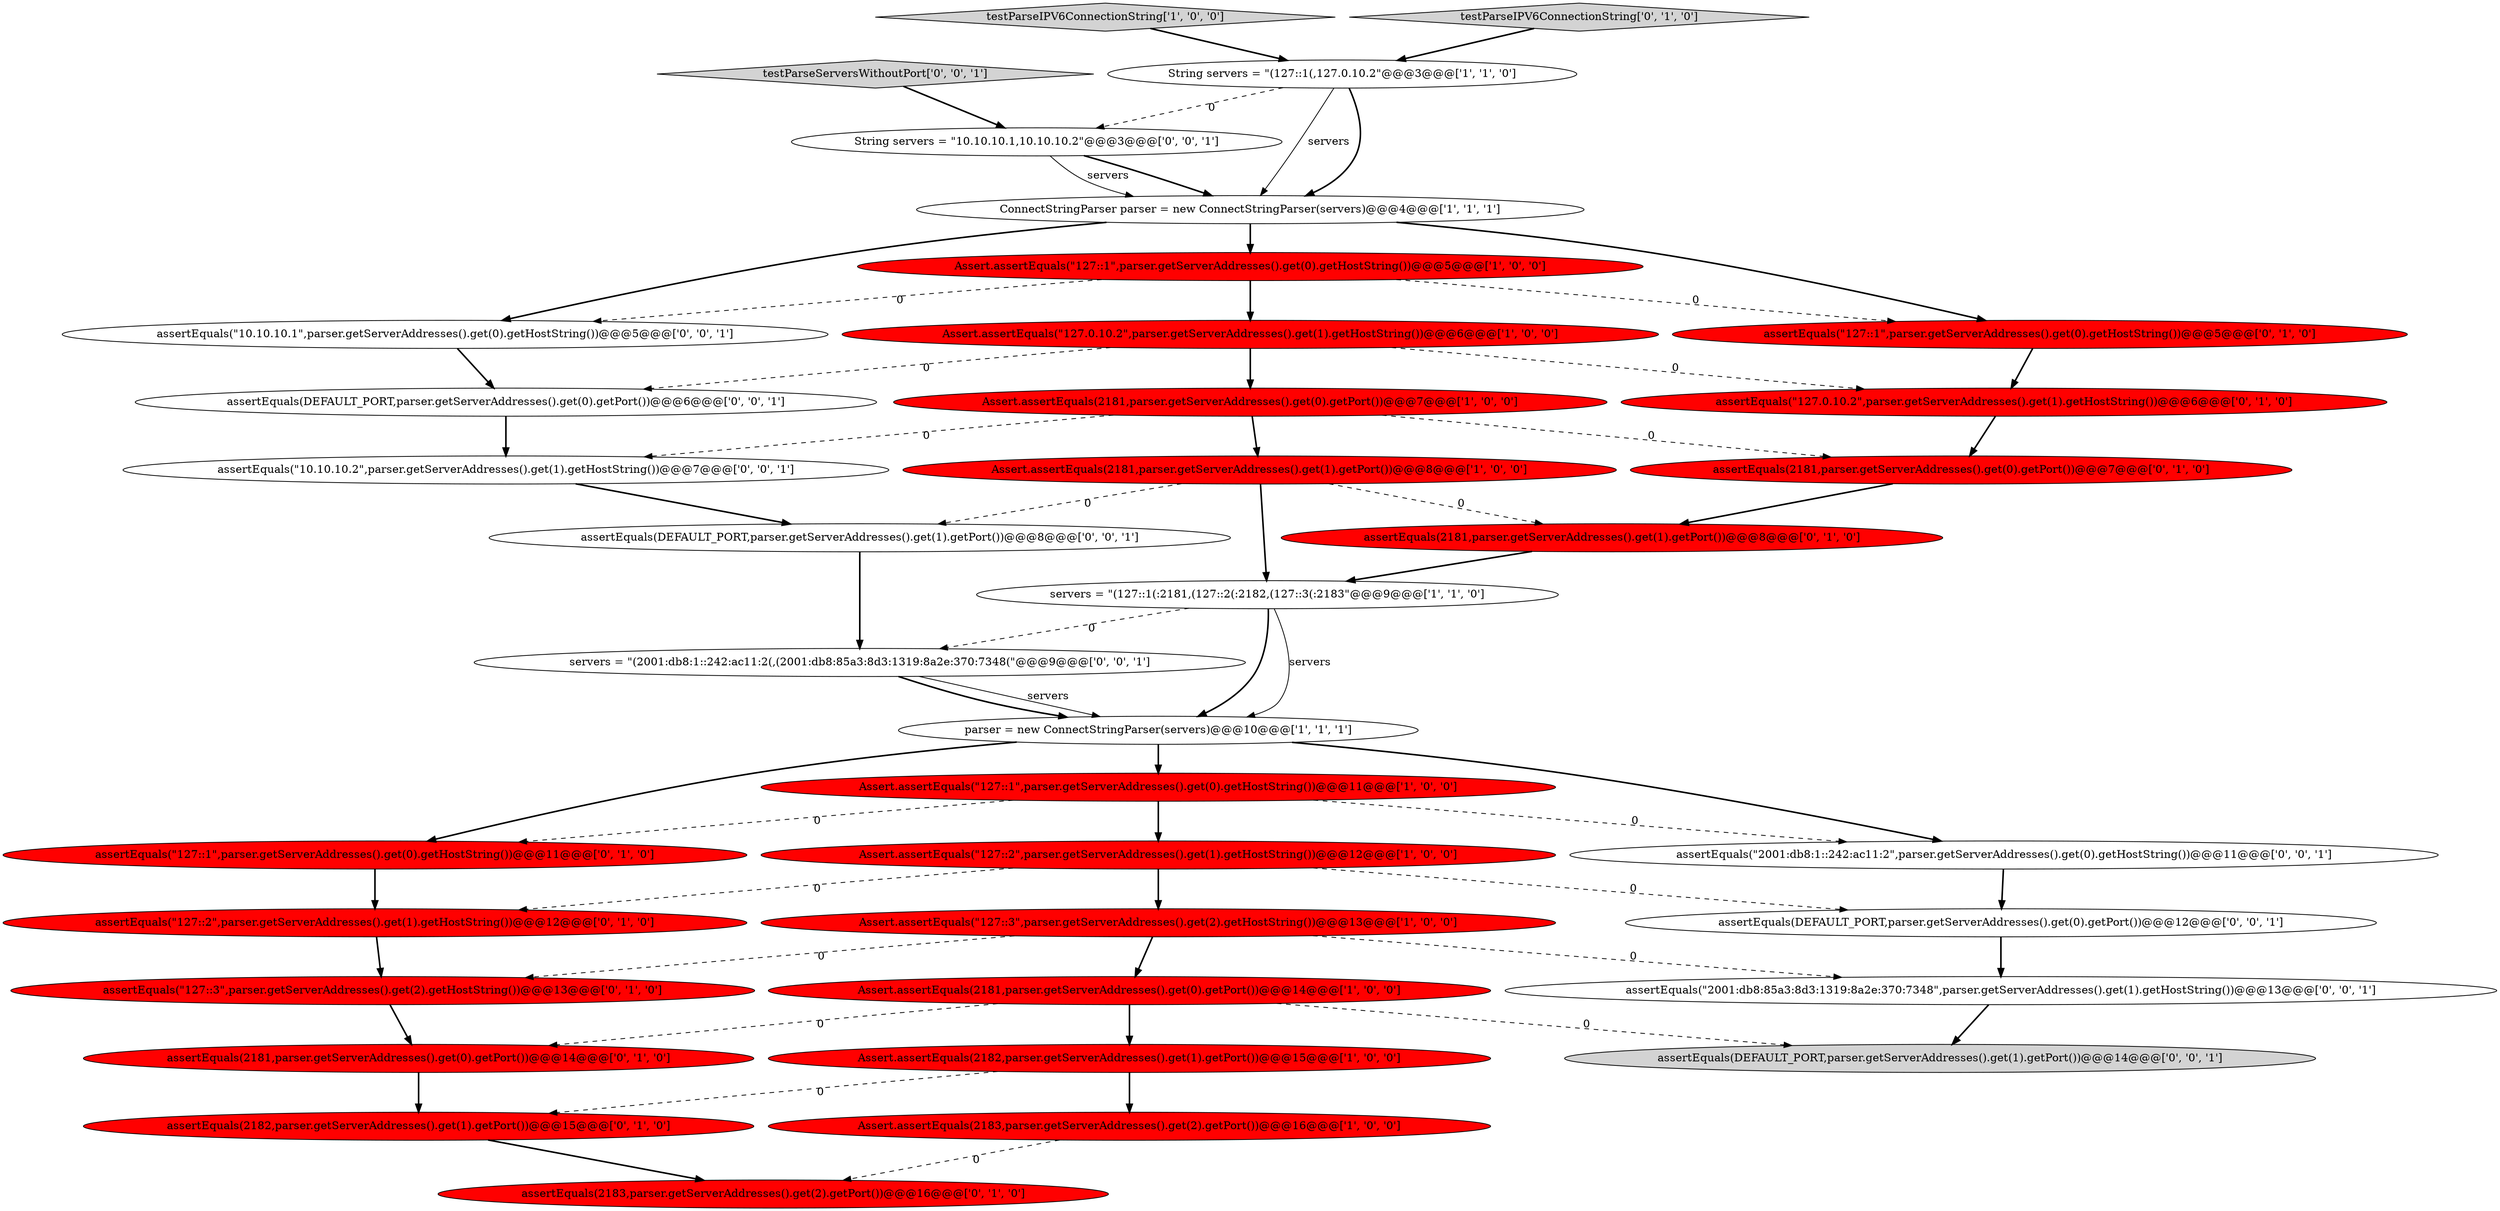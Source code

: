 digraph {
20 [style = filled, label = "assertEquals(2181,parser.getServerAddresses().get(0).getPort())@@@14@@@['0', '1', '0']", fillcolor = red, shape = ellipse image = "AAA1AAABBB2BBB"];
9 [style = filled, label = "Assert.assertEquals(2181,parser.getServerAddresses().get(0).getPort())@@@7@@@['1', '0', '0']", fillcolor = red, shape = ellipse image = "AAA1AAABBB1BBB"];
10 [style = filled, label = "parser = new ConnectStringParser(servers)@@@10@@@['1', '1', '1']", fillcolor = white, shape = ellipse image = "AAA0AAABBB1BBB"];
30 [style = filled, label = "assertEquals(\"2001:db8:1::242:ac11:2\",parser.getServerAddresses().get(0).getHostString())@@@11@@@['0', '0', '1']", fillcolor = white, shape = ellipse image = "AAA0AAABBB3BBB"];
13 [style = filled, label = "Assert.assertEquals(2183,parser.getServerAddresses().get(2).getPort())@@@16@@@['1', '0', '0']", fillcolor = red, shape = ellipse image = "AAA1AAABBB1BBB"];
8 [style = filled, label = "Assert.assertEquals(\"127::1\",parser.getServerAddresses().get(0).getHostString())@@@11@@@['1', '0', '0']", fillcolor = red, shape = ellipse image = "AAA1AAABBB1BBB"];
16 [style = filled, label = "assertEquals(\"127::1\",parser.getServerAddresses().get(0).getHostString())@@@11@@@['0', '1', '0']", fillcolor = red, shape = ellipse image = "AAA1AAABBB2BBB"];
22 [style = filled, label = "assertEquals(2183,parser.getServerAddresses().get(2).getPort())@@@16@@@['0', '1', '0']", fillcolor = red, shape = ellipse image = "AAA1AAABBB2BBB"];
29 [style = filled, label = "servers = \"(2001:db8:1::242:ac11:2(,(2001:db8:85a3:8d3:1319:8a2e:370:7348(\"@@@9@@@['0', '0', '1']", fillcolor = white, shape = ellipse image = "AAA0AAABBB3BBB"];
11 [style = filled, label = "Assert.assertEquals(\"127::1\",parser.getServerAddresses().get(0).getHostString())@@@5@@@['1', '0', '0']", fillcolor = red, shape = ellipse image = "AAA1AAABBB1BBB"];
1 [style = filled, label = "testParseIPV6ConnectionString['1', '0', '0']", fillcolor = lightgray, shape = diamond image = "AAA0AAABBB1BBB"];
12 [style = filled, label = "Assert.assertEquals(\"127::2\",parser.getServerAddresses().get(1).getHostString())@@@12@@@['1', '0', '0']", fillcolor = red, shape = ellipse image = "AAA1AAABBB1BBB"];
17 [style = filled, label = "assertEquals(2182,parser.getServerAddresses().get(1).getPort())@@@15@@@['0', '1', '0']", fillcolor = red, shape = ellipse image = "AAA1AAABBB2BBB"];
34 [style = filled, label = "assertEquals(DEFAULT_PORT,parser.getServerAddresses().get(1).getPort())@@@8@@@['0', '0', '1']", fillcolor = white, shape = ellipse image = "AAA0AAABBB3BBB"];
36 [style = filled, label = "assertEquals(\"10.10.10.1\",parser.getServerAddresses().get(0).getHostString())@@@5@@@['0', '0', '1']", fillcolor = white, shape = ellipse image = "AAA0AAABBB3BBB"];
26 [style = filled, label = "String servers = \"10.10.10.1,10.10.10.2\"@@@3@@@['0', '0', '1']", fillcolor = white, shape = ellipse image = "AAA0AAABBB3BBB"];
19 [style = filled, label = "assertEquals(\"127::2\",parser.getServerAddresses().get(1).getHostString())@@@12@@@['0', '1', '0']", fillcolor = red, shape = ellipse image = "AAA1AAABBB2BBB"];
33 [style = filled, label = "testParseServersWithoutPort['0', '0', '1']", fillcolor = lightgray, shape = diamond image = "AAA0AAABBB3BBB"];
7 [style = filled, label = "servers = \"(127::1(:2181,(127::2(:2182,(127::3(:2183\"@@@9@@@['1', '1', '0']", fillcolor = white, shape = ellipse image = "AAA0AAABBB1BBB"];
25 [style = filled, label = "assertEquals(2181,parser.getServerAddresses().get(1).getPort())@@@8@@@['0', '1', '0']", fillcolor = red, shape = ellipse image = "AAA1AAABBB2BBB"];
15 [style = filled, label = "testParseIPV6ConnectionString['0', '1', '0']", fillcolor = lightgray, shape = diamond image = "AAA0AAABBB2BBB"];
35 [style = filled, label = "assertEquals(DEFAULT_PORT,parser.getServerAddresses().get(1).getPort())@@@14@@@['0', '0', '1']", fillcolor = lightgray, shape = ellipse image = "AAA0AAABBB3BBB"];
27 [style = filled, label = "assertEquals(DEFAULT_PORT,parser.getServerAddresses().get(0).getPort())@@@6@@@['0', '0', '1']", fillcolor = white, shape = ellipse image = "AAA0AAABBB3BBB"];
5 [style = filled, label = "Assert.assertEquals(2182,parser.getServerAddresses().get(1).getPort())@@@15@@@['1', '0', '0']", fillcolor = red, shape = ellipse image = "AAA1AAABBB1BBB"];
31 [style = filled, label = "assertEquals(\"2001:db8:85a3:8d3:1319:8a2e:370:7348\",parser.getServerAddresses().get(1).getHostString())@@@13@@@['0', '0', '1']", fillcolor = white, shape = ellipse image = "AAA0AAABBB3BBB"];
6 [style = filled, label = "Assert.assertEquals(\"127::3\",parser.getServerAddresses().get(2).getHostString())@@@13@@@['1', '0', '0']", fillcolor = red, shape = ellipse image = "AAA1AAABBB1BBB"];
21 [style = filled, label = "assertEquals(\"127.0.10.2\",parser.getServerAddresses().get(1).getHostString())@@@6@@@['0', '1', '0']", fillcolor = red, shape = ellipse image = "AAA1AAABBB2BBB"];
32 [style = filled, label = "assertEquals(\"10.10.10.2\",parser.getServerAddresses().get(1).getHostString())@@@7@@@['0', '0', '1']", fillcolor = white, shape = ellipse image = "AAA0AAABBB3BBB"];
24 [style = filled, label = "assertEquals(2181,parser.getServerAddresses().get(0).getPort())@@@7@@@['0', '1', '0']", fillcolor = red, shape = ellipse image = "AAA1AAABBB2BBB"];
4 [style = filled, label = "Assert.assertEquals(\"127.0.10.2\",parser.getServerAddresses().get(1).getHostString())@@@6@@@['1', '0', '0']", fillcolor = red, shape = ellipse image = "AAA1AAABBB1BBB"];
3 [style = filled, label = "ConnectStringParser parser = new ConnectStringParser(servers)@@@4@@@['1', '1', '1']", fillcolor = white, shape = ellipse image = "AAA0AAABBB1BBB"];
18 [style = filled, label = "assertEquals(\"127::3\",parser.getServerAddresses().get(2).getHostString())@@@13@@@['0', '1', '0']", fillcolor = red, shape = ellipse image = "AAA1AAABBB2BBB"];
0 [style = filled, label = "Assert.assertEquals(2181,parser.getServerAddresses().get(1).getPort())@@@8@@@['1', '0', '0']", fillcolor = red, shape = ellipse image = "AAA1AAABBB1BBB"];
28 [style = filled, label = "assertEquals(DEFAULT_PORT,parser.getServerAddresses().get(0).getPort())@@@12@@@['0', '0', '1']", fillcolor = white, shape = ellipse image = "AAA0AAABBB3BBB"];
14 [style = filled, label = "String servers = \"(127::1(,127.0.10.2\"@@@3@@@['1', '1', '0']", fillcolor = white, shape = ellipse image = "AAA0AAABBB1BBB"];
23 [style = filled, label = "assertEquals(\"127::1\",parser.getServerAddresses().get(0).getHostString())@@@5@@@['0', '1', '0']", fillcolor = red, shape = ellipse image = "AAA1AAABBB2BBB"];
2 [style = filled, label = "Assert.assertEquals(2181,parser.getServerAddresses().get(0).getPort())@@@14@@@['1', '0', '0']", fillcolor = red, shape = ellipse image = "AAA1AAABBB1BBB"];
14->3 [style = bold, label=""];
4->9 [style = bold, label=""];
34->29 [style = bold, label=""];
8->16 [style = dashed, label="0"];
19->18 [style = bold, label=""];
20->17 [style = bold, label=""];
27->32 [style = bold, label=""];
2->20 [style = dashed, label="0"];
7->10 [style = solid, label="servers"];
9->0 [style = bold, label=""];
15->14 [style = bold, label=""];
9->24 [style = dashed, label="0"];
7->10 [style = bold, label=""];
2->35 [style = dashed, label="0"];
26->3 [style = bold, label=""];
28->31 [style = bold, label=""];
11->4 [style = bold, label=""];
3->11 [style = bold, label=""];
4->27 [style = dashed, label="0"];
6->31 [style = dashed, label="0"];
11->23 [style = dashed, label="0"];
21->24 [style = bold, label=""];
32->34 [style = bold, label=""];
16->19 [style = bold, label=""];
17->22 [style = bold, label=""];
12->6 [style = bold, label=""];
25->7 [style = bold, label=""];
29->10 [style = solid, label="servers"];
4->21 [style = dashed, label="0"];
11->36 [style = dashed, label="0"];
14->26 [style = dashed, label="0"];
33->26 [style = bold, label=""];
9->32 [style = dashed, label="0"];
0->7 [style = bold, label=""];
6->2 [style = bold, label=""];
6->18 [style = dashed, label="0"];
26->3 [style = solid, label="servers"];
18->20 [style = bold, label=""];
3->23 [style = bold, label=""];
3->36 [style = bold, label=""];
30->28 [style = bold, label=""];
5->17 [style = dashed, label="0"];
36->27 [style = bold, label=""];
10->8 [style = bold, label=""];
23->21 [style = bold, label=""];
10->16 [style = bold, label=""];
14->3 [style = solid, label="servers"];
31->35 [style = bold, label=""];
0->25 [style = dashed, label="0"];
12->19 [style = dashed, label="0"];
24->25 [style = bold, label=""];
12->28 [style = dashed, label="0"];
5->13 [style = bold, label=""];
0->34 [style = dashed, label="0"];
29->10 [style = bold, label=""];
1->14 [style = bold, label=""];
7->29 [style = dashed, label="0"];
8->30 [style = dashed, label="0"];
13->22 [style = dashed, label="0"];
10->30 [style = bold, label=""];
8->12 [style = bold, label=""];
2->5 [style = bold, label=""];
}
